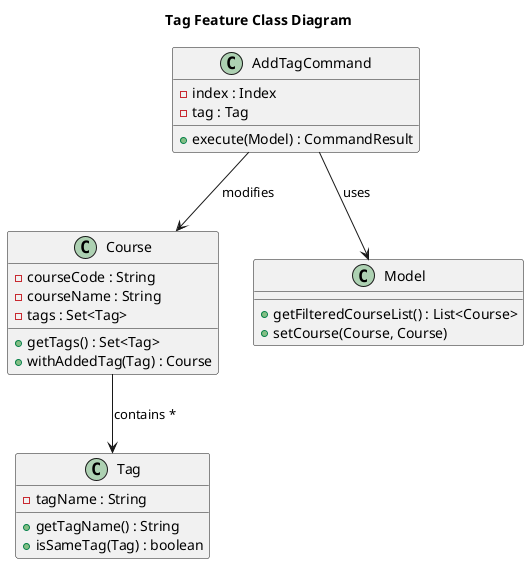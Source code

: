 @startuml

title Tag Feature Class Diagram

class Course {
  - courseCode : String
  - courseName : String
  - tags : Set<Tag>
  + getTags() : Set<Tag>
  + withAddedTag(Tag) : Course
}

class Tag {
  - tagName : String
  + getTagName() : String
  + isSameTag(Tag) : boolean
}

class AddTagCommand {
  - index : Index
  - tag : Tag
  + execute(Model) : CommandResult
}

class Model {
  + getFilteredCourseList() : List<Course>
  + setCourse(Course, Course)
}

AddTagCommand --> Model : uses
AddTagCommand --> Course : modifies
Course --> Tag : contains *

@enduml
